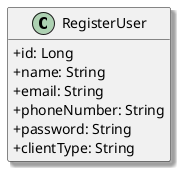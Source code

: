 @startuml
skinparam monochrome false
skinparam packageStyle rectangle
skinparam shadowing true
skinparam classAttributeIconSize 0
hide methods

class RegisterUser {
    + id: Long
    + name: String
    + email: String
    + phoneNumber: String
    + password: String
    + clientType: String
}
@enduml
